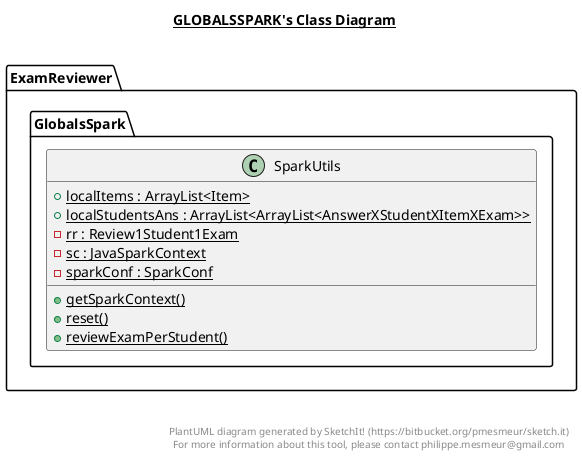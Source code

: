 @startuml

title __GLOBALSSPARK's Class Diagram__\n

  namespace ExamReviewer {
    namespace GlobalsSpark {
      class ExamReviewer.GlobalsSpark.SparkUtils {
          {static} + localItems : ArrayList<Item>
          {static} + localStudentsAns : ArrayList<ArrayList<AnswerXStudentXItemXExam>>
          {static} - rr : Review1Student1Exam
          {static} - sc : JavaSparkContext
          {static} - sparkConf : SparkConf
          {static} + getSparkContext()
          {static} + reset()
          {static} + reviewExamPerStudent()
      }
    }
  }
  



right footer


PlantUML diagram generated by SketchIt! (https://bitbucket.org/pmesmeur/sketch.it)
For more information about this tool, please contact philippe.mesmeur@gmail.com
endfooter

@enduml
